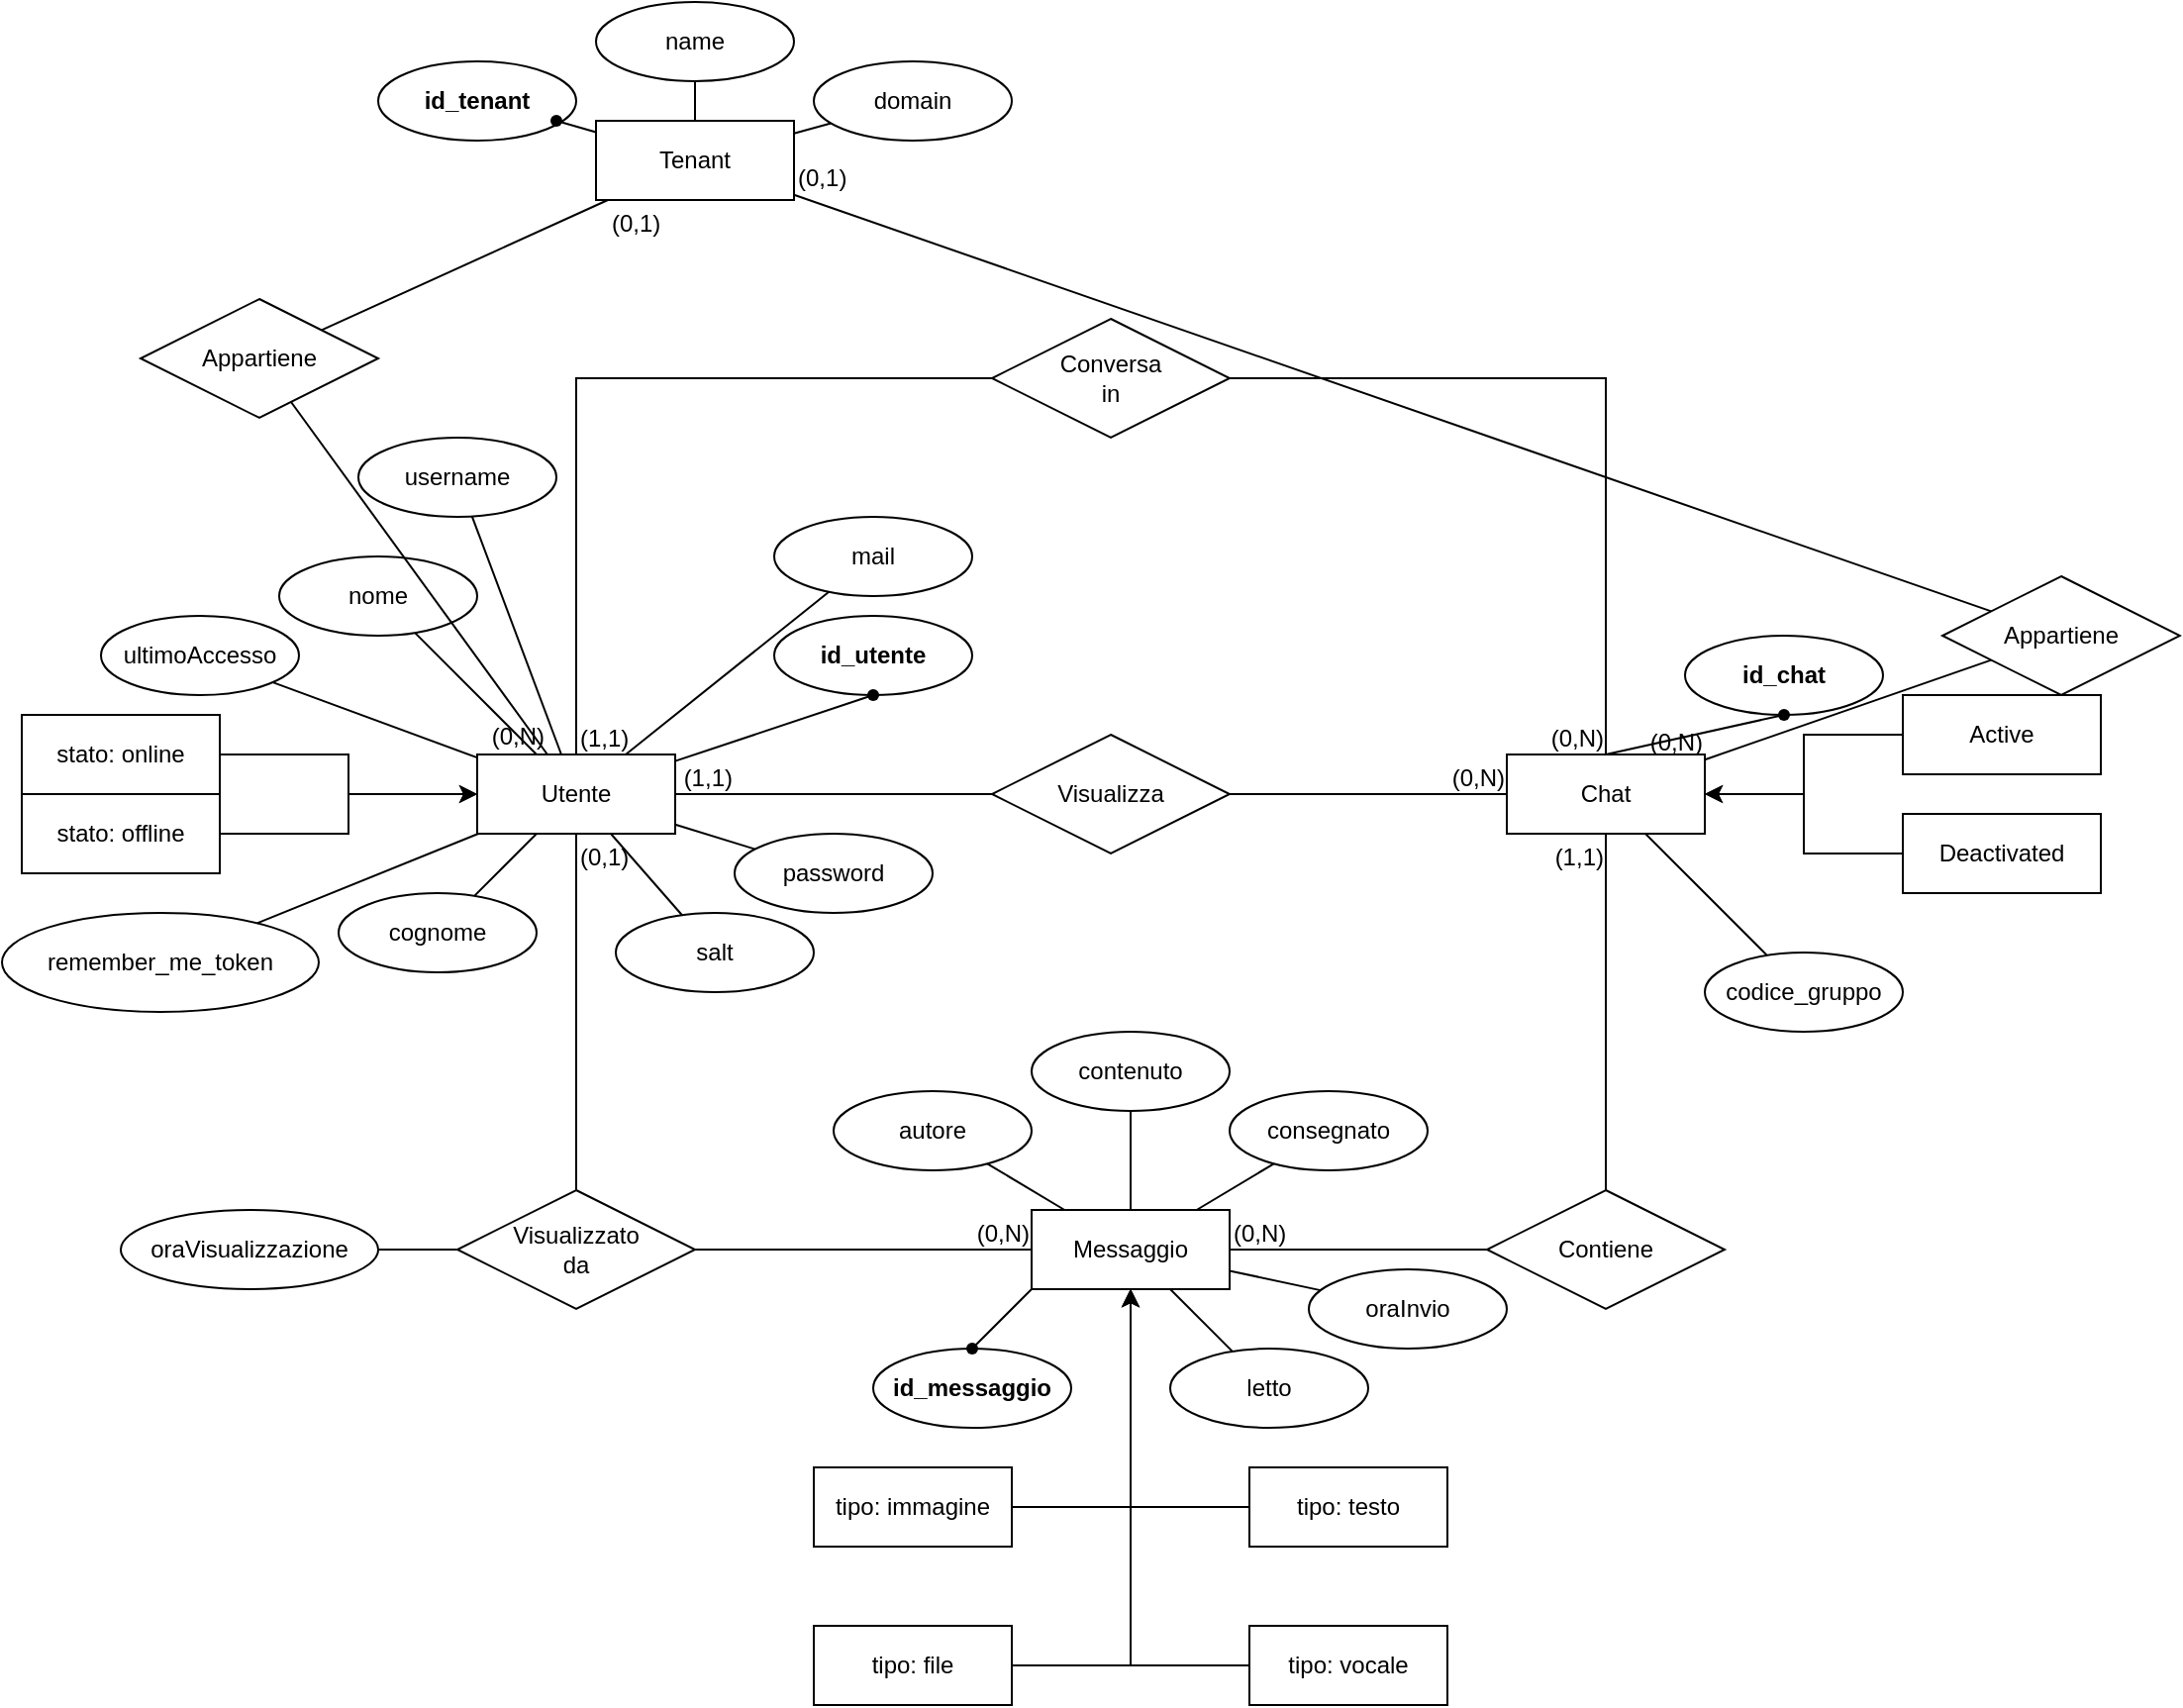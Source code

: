 <mxfile version="24.0.4" type="device">
  <diagram id="R2lEEEUBdFMjLlhIrx00" name="Page-1">
    <mxGraphModel dx="3091" dy="1446" grid="1" gridSize="10" guides="1" tooltips="1" connect="1" arrows="1" fold="1" page="0" pageScale="1" pageWidth="850" pageHeight="1100" math="0" shadow="0" extFonts="Permanent Marker^https://fonts.googleapis.com/css?family=Permanent+Marker">
      <root>
        <mxCell id="0" />
        <mxCell id="1" parent="0" />
        <mxCell id="iZH9orXoYxp4sXHzWfzY-1" value="Utente" style="whiteSpace=wrap;html=1;align=center;" parent="1" vertex="1">
          <mxGeometry x="-1410" y="-370" width="100" height="40" as="geometry" />
        </mxCell>
        <mxCell id="iZH9orXoYxp4sXHzWfzY-3" value="Chat" style="whiteSpace=wrap;html=1;align=center;" parent="1" vertex="1">
          <mxGeometry x="-890" y="-370" width="100" height="40" as="geometry" />
        </mxCell>
        <mxCell id="iZH9orXoYxp4sXHzWfzY-4" value="Messaggio" style="whiteSpace=wrap;html=1;align=center;" parent="1" vertex="1">
          <mxGeometry x="-1130" y="-140" width="100" height="40" as="geometry" />
        </mxCell>
        <mxCell id="iZH9orXoYxp4sXHzWfzY-5" value="Visualizzato&lt;br&gt;da" style="shape=rhombus;perimeter=rhombusPerimeter;whiteSpace=wrap;html=1;align=center;" parent="1" vertex="1">
          <mxGeometry x="-1420" y="-150" width="120" height="60" as="geometry" />
        </mxCell>
        <mxCell id="iZH9orXoYxp4sXHzWfzY-6" value="Conversa&lt;br&gt;in" style="shape=rhombus;perimeter=rhombusPerimeter;whiteSpace=wrap;html=1;align=center;" parent="1" vertex="1">
          <mxGeometry x="-1150" y="-590" width="120" height="60" as="geometry" />
        </mxCell>
        <mxCell id="iZH9orXoYxp4sXHzWfzY-7" value="Contiene" style="shape=rhombus;perimeter=rhombusPerimeter;whiteSpace=wrap;html=1;align=center;" parent="1" vertex="1">
          <mxGeometry x="-900" y="-150" width="120" height="60" as="geometry" />
        </mxCell>
        <mxCell id="iZH9orXoYxp4sXHzWfzY-9" value="" style="endArrow=none;html=1;rounded=0;exitX=0.5;exitY=0;exitDx=0;exitDy=0;entryX=0;entryY=0.5;entryDx=0;entryDy=0;" parent="1" source="iZH9orXoYxp4sXHzWfzY-1" target="iZH9orXoYxp4sXHzWfzY-6" edge="1">
          <mxGeometry relative="1" as="geometry">
            <mxPoint x="-1300" y="-280" as="sourcePoint" />
            <mxPoint x="-1140" y="-280" as="targetPoint" />
            <Array as="points">
              <mxPoint x="-1360" y="-560" />
            </Array>
          </mxGeometry>
        </mxCell>
        <mxCell id="iZH9orXoYxp4sXHzWfzY-10" value="(1,1)" style="resizable=0;html=1;whiteSpace=wrap;align=left;verticalAlign=bottom;" parent="iZH9orXoYxp4sXHzWfzY-9" connectable="0" vertex="1">
          <mxGeometry x="-1" relative="1" as="geometry" />
        </mxCell>
        <mxCell id="iZH9orXoYxp4sXHzWfzY-13" value="" style="endArrow=none;html=1;rounded=0;exitX=0.5;exitY=1;exitDx=0;exitDy=0;entryX=0.5;entryY=0;entryDx=0;entryDy=0;" parent="1" source="iZH9orXoYxp4sXHzWfzY-1" target="iZH9orXoYxp4sXHzWfzY-5" edge="1">
          <mxGeometry relative="1" as="geometry">
            <mxPoint x="-1390" y="-220" as="sourcePoint" />
            <mxPoint x="-1230" y="-220" as="targetPoint" />
          </mxGeometry>
        </mxCell>
        <mxCell id="iZH9orXoYxp4sXHzWfzY-14" value="(0,1)" style="resizable=0;html=1;whiteSpace=wrap;align=left;verticalAlign=bottom;" parent="iZH9orXoYxp4sXHzWfzY-13" connectable="0" vertex="1">
          <mxGeometry x="-1" relative="1" as="geometry">
            <mxPoint y="20" as="offset" />
          </mxGeometry>
        </mxCell>
        <mxCell id="iZH9orXoYxp4sXHzWfzY-18" value="" style="endArrow=none;html=1;rounded=0;exitX=1;exitY=0.5;exitDx=0;exitDy=0;entryX=0;entryY=0.5;entryDx=0;entryDy=0;" parent="1" source="iZH9orXoYxp4sXHzWfzY-5" target="iZH9orXoYxp4sXHzWfzY-4" edge="1">
          <mxGeometry relative="1" as="geometry">
            <mxPoint x="-1280" y="-150" as="sourcePoint" />
            <mxPoint x="-1120" y="-150" as="targetPoint" />
          </mxGeometry>
        </mxCell>
        <mxCell id="iZH9orXoYxp4sXHzWfzY-20" value="(0,N)" style="resizable=0;html=1;whiteSpace=wrap;align=right;verticalAlign=bottom;" parent="iZH9orXoYxp4sXHzWfzY-18" connectable="0" vertex="1">
          <mxGeometry x="1" relative="1" as="geometry" />
        </mxCell>
        <mxCell id="iZH9orXoYxp4sXHzWfzY-21" value="" style="endArrow=none;html=1;rounded=0;exitX=1;exitY=0.5;exitDx=0;exitDy=0;entryX=0;entryY=0.5;entryDx=0;entryDy=0;" parent="1" source="iZH9orXoYxp4sXHzWfzY-4" target="iZH9orXoYxp4sXHzWfzY-7" edge="1">
          <mxGeometry relative="1" as="geometry">
            <mxPoint x="-1010" y="-60" as="sourcePoint" />
            <mxPoint x="-850" y="-60" as="targetPoint" />
          </mxGeometry>
        </mxCell>
        <mxCell id="iZH9orXoYxp4sXHzWfzY-22" value="(0,N)" style="resizable=0;html=1;whiteSpace=wrap;align=left;verticalAlign=bottom;" parent="iZH9orXoYxp4sXHzWfzY-21" connectable="0" vertex="1">
          <mxGeometry x="-1" relative="1" as="geometry" />
        </mxCell>
        <mxCell id="iZH9orXoYxp4sXHzWfzY-24" value="" style="endArrow=none;html=1;rounded=0;exitX=0.5;exitY=0;exitDx=0;exitDy=0;entryX=0.5;entryY=1;entryDx=0;entryDy=0;" parent="1" source="iZH9orXoYxp4sXHzWfzY-7" target="iZH9orXoYxp4sXHzWfzY-3" edge="1">
          <mxGeometry relative="1" as="geometry">
            <mxPoint x="-910" y="-230" as="sourcePoint" />
            <mxPoint x="-750" y="-230" as="targetPoint" />
          </mxGeometry>
        </mxCell>
        <mxCell id="iZH9orXoYxp4sXHzWfzY-26" value="(1,1)" style="resizable=0;html=1;whiteSpace=wrap;align=right;verticalAlign=bottom;" parent="iZH9orXoYxp4sXHzWfzY-24" connectable="0" vertex="1">
          <mxGeometry x="1" relative="1" as="geometry">
            <mxPoint y="20" as="offset" />
          </mxGeometry>
        </mxCell>
        <mxCell id="iZH9orXoYxp4sXHzWfzY-27" value="" style="endArrow=none;html=1;rounded=0;exitX=1;exitY=0.5;exitDx=0;exitDy=0;entryX=0.5;entryY=0;entryDx=0;entryDy=0;" parent="1" source="iZH9orXoYxp4sXHzWfzY-6" target="iZH9orXoYxp4sXHzWfzY-3" edge="1">
          <mxGeometry relative="1" as="geometry">
            <mxPoint x="-1030" y="-310" as="sourcePoint" />
            <mxPoint x="-870" y="-310" as="targetPoint" />
            <Array as="points">
              <mxPoint x="-840" y="-560" />
            </Array>
          </mxGeometry>
        </mxCell>
        <mxCell id="iZH9orXoYxp4sXHzWfzY-29" value="(0,N)" style="resizable=0;html=1;whiteSpace=wrap;align=right;verticalAlign=bottom;" parent="iZH9orXoYxp4sXHzWfzY-27" connectable="0" vertex="1">
          <mxGeometry x="1" relative="1" as="geometry" />
        </mxCell>
        <mxCell id="iZH9orXoYxp4sXHzWfzY-33" value="oraVisualizzazione" style="ellipse;whiteSpace=wrap;html=1;align=center;" parent="1" vertex="1">
          <mxGeometry x="-1590" y="-140" width="130" height="40" as="geometry" />
        </mxCell>
        <mxCell id="iZH9orXoYxp4sXHzWfzY-36" value="" style="endArrow=none;html=1;rounded=0;exitDx=0;exitDy=0;entryX=0;entryY=0.5;entryDx=0;entryDy=0;" parent="1" target="iZH9orXoYxp4sXHzWfzY-5" edge="1">
          <mxGeometry relative="1" as="geometry">
            <mxPoint x="-1460" y="-120" as="sourcePoint" />
            <mxPoint x="-1350" y="-30" as="targetPoint" />
          </mxGeometry>
        </mxCell>
        <mxCell id="iZH9orXoYxp4sXHzWfzY-38" value="" style="endArrow=none;html=1;rounded=0;exitX=1;exitY=0.5;exitDx=0;exitDy=0;entryDx=0;entryDy=0;" parent="1" source="iZH9orXoYxp4sXHzWfzY-33" edge="1">
          <mxGeometry relative="1" as="geometry">
            <mxPoint x="-1460" y="-120" as="sourcePoint" />
            <mxPoint x="-1460" y="-120" as="targetPoint" />
          </mxGeometry>
        </mxCell>
        <mxCell id="iZH9orXoYxp4sXHzWfzY-43" value="&lt;b&gt;id_chat&lt;/b&gt;" style="ellipse;whiteSpace=wrap;html=1;align=center;" parent="1" vertex="1">
          <mxGeometry x="-800" y="-430" width="100" height="40" as="geometry" />
        </mxCell>
        <mxCell id="iZH9orXoYxp4sXHzWfzY-47" value="mail" style="ellipse;whiteSpace=wrap;html=1;align=center;" parent="1" vertex="1">
          <mxGeometry x="-1260" y="-490" width="100" height="40" as="geometry" />
        </mxCell>
        <mxCell id="iZH9orXoYxp4sXHzWfzY-48" value="&lt;b&gt;id_utente&lt;/b&gt;" style="ellipse;whiteSpace=wrap;html=1;align=center;" parent="1" vertex="1">
          <mxGeometry x="-1260" y="-440" width="100" height="40" as="geometry" />
        </mxCell>
        <mxCell id="iZH9orXoYxp4sXHzWfzY-49" value="nome" style="ellipse;whiteSpace=wrap;html=1;align=center;" parent="1" vertex="1">
          <mxGeometry x="-1510" y="-470" width="100" height="40" as="geometry" />
        </mxCell>
        <mxCell id="iZH9orXoYxp4sXHzWfzY-50" value="cognome" style="ellipse;whiteSpace=wrap;html=1;align=center;" parent="1" vertex="1">
          <mxGeometry x="-1480" y="-300" width="100" height="40" as="geometry" />
        </mxCell>
        <mxCell id="iZH9orXoYxp4sXHzWfzY-52" value="username" style="ellipse;whiteSpace=wrap;html=1;align=center;" parent="1" vertex="1">
          <mxGeometry x="-1470" y="-530" width="100" height="40" as="geometry" />
        </mxCell>
        <mxCell id="iZH9orXoYxp4sXHzWfzY-53" value="ultimoAccesso" style="ellipse;whiteSpace=wrap;html=1;align=center;" parent="1" vertex="1">
          <mxGeometry x="-1600" y="-440" width="100" height="40" as="geometry" />
        </mxCell>
        <mxCell id="iZH9orXoYxp4sXHzWfzY-55" value="" style="endArrow=none;html=1;rounded=0;" parent="1" source="iZH9orXoYxp4sXHzWfzY-1" target="iZH9orXoYxp4sXHzWfzY-50" edge="1">
          <mxGeometry relative="1" as="geometry">
            <mxPoint x="-1570" y="-230" as="sourcePoint" />
            <mxPoint x="-1410" y="-230" as="targetPoint" />
          </mxGeometry>
        </mxCell>
        <mxCell id="iZH9orXoYxp4sXHzWfzY-56" value="" style="endArrow=none;html=1;rounded=0;" parent="1" source="iZH9orXoYxp4sXHzWfzY-1" target="iZH9orXoYxp4sXHzWfzY-53" edge="1">
          <mxGeometry relative="1" as="geometry">
            <mxPoint x="-1550" y="-290" as="sourcePoint" />
            <mxPoint x="-1390" y="-290" as="targetPoint" />
          </mxGeometry>
        </mxCell>
        <mxCell id="iZH9orXoYxp4sXHzWfzY-58" value="" style="endArrow=none;html=1;rounded=0;" parent="1" source="iZH9orXoYxp4sXHzWfzY-49" target="iZH9orXoYxp4sXHzWfzY-1" edge="1">
          <mxGeometry relative="1" as="geometry">
            <mxPoint x="-1540" y="-530" as="sourcePoint" />
            <mxPoint x="-1380" y="-530" as="targetPoint" />
          </mxGeometry>
        </mxCell>
        <mxCell id="iZH9orXoYxp4sXHzWfzY-59" value="" style="endArrow=none;html=1;rounded=0;" parent="1" source="iZH9orXoYxp4sXHzWfzY-62" target="iZH9orXoYxp4sXHzWfzY-48" edge="1">
          <mxGeometry relative="1" as="geometry">
            <mxPoint x="-1470" y="-540" as="sourcePoint" />
            <mxPoint x="-1310" y="-540" as="targetPoint" />
          </mxGeometry>
        </mxCell>
        <mxCell id="iZH9orXoYxp4sXHzWfzY-60" value="" style="endArrow=none;html=1;rounded=0;" parent="1" source="iZH9orXoYxp4sXHzWfzY-47" target="iZH9orXoYxp4sXHzWfzY-1" edge="1">
          <mxGeometry relative="1" as="geometry">
            <mxPoint x="-1270" y="-450" as="sourcePoint" />
            <mxPoint x="-1090" y="-550" as="targetPoint" />
          </mxGeometry>
        </mxCell>
        <mxCell id="iZH9orXoYxp4sXHzWfzY-61" value="" style="endArrow=none;html=1;rounded=0;" parent="1" source="iZH9orXoYxp4sXHzWfzY-52" target="iZH9orXoYxp4sXHzWfzY-1" edge="1">
          <mxGeometry relative="1" as="geometry">
            <mxPoint x="-1170" y="-480" as="sourcePoint" />
            <mxPoint x="-1010" y="-480" as="targetPoint" />
          </mxGeometry>
        </mxCell>
        <mxCell id="iZH9orXoYxp4sXHzWfzY-65" value="" style="endArrow=none;html=1;rounded=0;exitDx=0;exitDy=0;entryX=0.5;entryY=0;entryDx=0;entryDy=0;" parent="1" source="iZH9orXoYxp4sXHzWfzY-67" target="iZH9orXoYxp4sXHzWfzY-3" edge="1">
          <mxGeometry relative="1" as="geometry">
            <mxPoint x="-710" y="-430" as="sourcePoint" />
            <mxPoint x="-550" y="-430" as="targetPoint" />
          </mxGeometry>
        </mxCell>
        <mxCell id="iZH9orXoYxp4sXHzWfzY-68" value="" style="endArrow=none;html=1;rounded=0;exitX=0.5;exitY=1;exitDx=0;exitDy=0;entryDx=0;entryDy=0;" parent="1" source="iZH9orXoYxp4sXHzWfzY-43" target="iZH9orXoYxp4sXHzWfzY-67" edge="1">
          <mxGeometry relative="1" as="geometry">
            <mxPoint x="-840" y="-420" as="sourcePoint" />
            <mxPoint x="-840" y="-370" as="targetPoint" />
          </mxGeometry>
        </mxCell>
        <mxCell id="iZH9orXoYxp4sXHzWfzY-67" value="" style="shape=waypoint;sketch=0;fillStyle=solid;size=6;pointerEvents=1;points=[];fillColor=none;resizable=0;rotatable=0;perimeter=centerPerimeter;snapToPoint=1;" parent="1" vertex="1">
          <mxGeometry x="-760" y="-400" width="20" height="20" as="geometry" />
        </mxCell>
        <mxCell id="iZH9orXoYxp4sXHzWfzY-69" value="&lt;b&gt;id_messaggio&lt;/b&gt;" style="ellipse;whiteSpace=wrap;html=1;align=center;" parent="1" vertex="1">
          <mxGeometry x="-1210" y="-70" width="100" height="40" as="geometry" />
        </mxCell>
        <mxCell id="iZH9orXoYxp4sXHzWfzY-70" value="contenuto" style="ellipse;whiteSpace=wrap;html=1;align=center;" parent="1" vertex="1">
          <mxGeometry x="-1130" y="-230" width="100" height="40" as="geometry" />
        </mxCell>
        <mxCell id="iZH9orXoYxp4sXHzWfzY-71" value="oraInvio" style="ellipse;whiteSpace=wrap;html=1;align=center;" parent="1" vertex="1">
          <mxGeometry x="-990" y="-110" width="100" height="40" as="geometry" />
        </mxCell>
        <mxCell id="iZH9orXoYxp4sXHzWfzY-72" value="letto" style="ellipse;whiteSpace=wrap;html=1;align=center;" parent="1" vertex="1">
          <mxGeometry x="-1060" y="-70" width="100" height="40" as="geometry" />
        </mxCell>
        <mxCell id="iZH9orXoYxp4sXHzWfzY-73" value="consegnato" style="ellipse;whiteSpace=wrap;html=1;align=center;" parent="1" vertex="1">
          <mxGeometry x="-1030" y="-200" width="100" height="40" as="geometry" />
        </mxCell>
        <mxCell id="iZH9orXoYxp4sXHzWfzY-76" value="autore" style="ellipse;whiteSpace=wrap;html=1;align=center;" parent="1" vertex="1">
          <mxGeometry x="-1230" y="-200" width="100" height="40" as="geometry" />
        </mxCell>
        <mxCell id="iZH9orXoYxp4sXHzWfzY-77" value="" style="endArrow=none;html=1;rounded=0;" parent="1" source="iZH9orXoYxp4sXHzWfzY-4" target="iZH9orXoYxp4sXHzWfzY-72" edge="1">
          <mxGeometry relative="1" as="geometry">
            <mxPoint x="-1340" y="10" as="sourcePoint" />
            <mxPoint x="-1180" y="10" as="targetPoint" />
          </mxGeometry>
        </mxCell>
        <mxCell id="iZH9orXoYxp4sXHzWfzY-79" value="" style="endArrow=none;html=1;rounded=0;exitDx=0;exitDy=0;entryX=0.5;entryY=0;entryDx=0;entryDy=0;" parent="1" source="iZH9orXoYxp4sXHzWfzY-78" target="iZH9orXoYxp4sXHzWfzY-69" edge="1">
          <mxGeometry relative="1" as="geometry">
            <mxPoint x="-1110" y="-70" as="sourcePoint" />
            <mxPoint x="-950" y="-70" as="targetPoint" />
          </mxGeometry>
        </mxCell>
        <mxCell id="iZH9orXoYxp4sXHzWfzY-80" value="" style="endArrow=none;html=1;rounded=0;exitX=0;exitY=1;exitDx=0;exitDy=0;entryDx=0;entryDy=0;" parent="1" source="iZH9orXoYxp4sXHzWfzY-4" target="iZH9orXoYxp4sXHzWfzY-78" edge="1">
          <mxGeometry relative="1" as="geometry">
            <mxPoint x="-1130" y="-100" as="sourcePoint" />
            <mxPoint x="-1190" y="-70" as="targetPoint" />
          </mxGeometry>
        </mxCell>
        <mxCell id="iZH9orXoYxp4sXHzWfzY-78" value="" style="shape=waypoint;sketch=0;fillStyle=solid;size=6;pointerEvents=1;points=[];fillColor=none;resizable=0;rotatable=0;perimeter=centerPerimeter;snapToPoint=1;" parent="1" vertex="1">
          <mxGeometry x="-1170" y="-80" width="20" height="20" as="geometry" />
        </mxCell>
        <mxCell id="iZH9orXoYxp4sXHzWfzY-81" value="" style="endArrow=none;html=1;rounded=0;" parent="1" source="iZH9orXoYxp4sXHzWfzY-4" target="iZH9orXoYxp4sXHzWfzY-70" edge="1">
          <mxGeometry relative="1" as="geometry">
            <mxPoint x="-1070" y="-50" as="sourcePoint" />
            <mxPoint x="-910" y="-50" as="targetPoint" />
          </mxGeometry>
        </mxCell>
        <mxCell id="iZH9orXoYxp4sXHzWfzY-82" value="" style="endArrow=none;html=1;rounded=0;" parent="1" source="iZH9orXoYxp4sXHzWfzY-4" target="iZH9orXoYxp4sXHzWfzY-71" edge="1">
          <mxGeometry relative="1" as="geometry">
            <mxPoint x="-920" y="-20" as="sourcePoint" />
            <mxPoint x="-760" y="-20" as="targetPoint" />
          </mxGeometry>
        </mxCell>
        <mxCell id="iZH9orXoYxp4sXHzWfzY-83" value="" style="endArrow=none;html=1;rounded=0;" parent="1" source="iZH9orXoYxp4sXHzWfzY-76" target="iZH9orXoYxp4sXHzWfzY-4" edge="1">
          <mxGeometry relative="1" as="geometry">
            <mxPoint x="-1220" y="-250" as="sourcePoint" />
            <mxPoint x="-1060" y="-250" as="targetPoint" />
          </mxGeometry>
        </mxCell>
        <mxCell id="iZH9orXoYxp4sXHzWfzY-85" value="" style="endArrow=none;html=1;rounded=0;" parent="1" source="iZH9orXoYxp4sXHzWfzY-73" target="iZH9orXoYxp4sXHzWfzY-4" edge="1">
          <mxGeometry relative="1" as="geometry">
            <mxPoint x="-1030" y="-270" as="sourcePoint" />
            <mxPoint x="-870" y="-270" as="targetPoint" />
          </mxGeometry>
        </mxCell>
        <mxCell id="UrRyoVrpCvmIYiV3Jeov-3" style="edgeStyle=orthogonalEdgeStyle;rounded=0;orthogonalLoop=1;jettySize=auto;html=1;" parent="1" source="UrRyoVrpCvmIYiV3Jeov-2" target="iZH9orXoYxp4sXHzWfzY-4" edge="1">
          <mxGeometry relative="1" as="geometry" />
        </mxCell>
        <mxCell id="UrRyoVrpCvmIYiV3Jeov-2" value="tipo: testo" style="whiteSpace=wrap;html=1;align=center;" parent="1" vertex="1">
          <mxGeometry x="-1020" y="-10" width="100" height="40" as="geometry" />
        </mxCell>
        <mxCell id="UrRyoVrpCvmIYiV3Jeov-5" style="edgeStyle=orthogonalEdgeStyle;rounded=0;orthogonalLoop=1;jettySize=auto;html=1;" parent="1" source="UrRyoVrpCvmIYiV3Jeov-4" target="iZH9orXoYxp4sXHzWfzY-4" edge="1">
          <mxGeometry relative="1" as="geometry" />
        </mxCell>
        <mxCell id="UrRyoVrpCvmIYiV3Jeov-4" value="tipo: immagine" style="whiteSpace=wrap;html=1;align=center;" parent="1" vertex="1">
          <mxGeometry x="-1240" y="-10" width="100" height="40" as="geometry" />
        </mxCell>
        <mxCell id="UrRyoVrpCvmIYiV3Jeov-9" style="edgeStyle=orthogonalEdgeStyle;rounded=0;orthogonalLoop=1;jettySize=auto;html=1;" parent="1" source="UrRyoVrpCvmIYiV3Jeov-6" target="iZH9orXoYxp4sXHzWfzY-4" edge="1">
          <mxGeometry relative="1" as="geometry" />
        </mxCell>
        <mxCell id="UrRyoVrpCvmIYiV3Jeov-6" value="tipo: vocale" style="whiteSpace=wrap;html=1;align=center;" parent="1" vertex="1">
          <mxGeometry x="-1020" y="70" width="100" height="40" as="geometry" />
        </mxCell>
        <mxCell id="UrRyoVrpCvmIYiV3Jeov-8" style="edgeStyle=orthogonalEdgeStyle;rounded=0;orthogonalLoop=1;jettySize=auto;html=1;" parent="1" source="UrRyoVrpCvmIYiV3Jeov-7" target="iZH9orXoYxp4sXHzWfzY-4" edge="1">
          <mxGeometry relative="1" as="geometry" />
        </mxCell>
        <mxCell id="UrRyoVrpCvmIYiV3Jeov-7" value="tipo: file" style="whiteSpace=wrap;html=1;align=center;" parent="1" vertex="1">
          <mxGeometry x="-1240" y="70" width="100" height="40" as="geometry" />
        </mxCell>
        <mxCell id="UrRyoVrpCvmIYiV3Jeov-14" style="edgeStyle=orthogonalEdgeStyle;rounded=0;orthogonalLoop=1;jettySize=auto;html=1;" parent="1" source="UrRyoVrpCvmIYiV3Jeov-11" target="iZH9orXoYxp4sXHzWfzY-1" edge="1">
          <mxGeometry relative="1" as="geometry" />
        </mxCell>
        <mxCell id="UrRyoVrpCvmIYiV3Jeov-11" value="stato: online" style="whiteSpace=wrap;html=1;align=center;" parent="1" vertex="1">
          <mxGeometry x="-1640" y="-390" width="100" height="40" as="geometry" />
        </mxCell>
        <mxCell id="UrRyoVrpCvmIYiV3Jeov-15" style="edgeStyle=orthogonalEdgeStyle;rounded=0;orthogonalLoop=1;jettySize=auto;html=1;" parent="1" source="UrRyoVrpCvmIYiV3Jeov-12" target="iZH9orXoYxp4sXHzWfzY-1" edge="1">
          <mxGeometry relative="1" as="geometry" />
        </mxCell>
        <mxCell id="UrRyoVrpCvmIYiV3Jeov-12" value="stato: offline" style="whiteSpace=wrap;html=1;align=center;" parent="1" vertex="1">
          <mxGeometry x="-1640" y="-350" width="100" height="40" as="geometry" />
        </mxCell>
        <mxCell id="UrRyoVrpCvmIYiV3Jeov-17" value="password" style="ellipse;whiteSpace=wrap;html=1;align=center;" parent="1" vertex="1">
          <mxGeometry x="-1280" y="-330" width="100" height="40" as="geometry" />
        </mxCell>
        <mxCell id="UrRyoVrpCvmIYiV3Jeov-19" value="salt" style="ellipse;whiteSpace=wrap;html=1;align=center;" parent="1" vertex="1">
          <mxGeometry x="-1340" y="-290" width="100" height="40" as="geometry" />
        </mxCell>
        <mxCell id="UrRyoVrpCvmIYiV3Jeov-20" value="remember_me_token" style="ellipse;whiteSpace=wrap;html=1;align=center;" parent="1" vertex="1">
          <mxGeometry x="-1650" y="-290" width="160" height="50" as="geometry" />
        </mxCell>
        <mxCell id="UrRyoVrpCvmIYiV3Jeov-21" value="" style="endArrow=none;html=1;rounded=0;" parent="1" source="UrRyoVrpCvmIYiV3Jeov-20" target="iZH9orXoYxp4sXHzWfzY-1" edge="1">
          <mxGeometry relative="1" as="geometry">
            <mxPoint x="-1540" y="-190" as="sourcePoint" />
            <mxPoint x="-1380" y="-190" as="targetPoint" />
          </mxGeometry>
        </mxCell>
        <mxCell id="UrRyoVrpCvmIYiV3Jeov-22" value="" style="endArrow=none;html=1;rounded=0;" parent="1" source="iZH9orXoYxp4sXHzWfzY-1" target="UrRyoVrpCvmIYiV3Jeov-19" edge="1">
          <mxGeometry relative="1" as="geometry">
            <mxPoint x="-1530" y="-200" as="sourcePoint" />
            <mxPoint x="-1370" y="-200" as="targetPoint" />
          </mxGeometry>
        </mxCell>
        <mxCell id="UrRyoVrpCvmIYiV3Jeov-23" value="" style="endArrow=none;html=1;rounded=0;" parent="1" source="iZH9orXoYxp4sXHzWfzY-1" target="UrRyoVrpCvmIYiV3Jeov-17" edge="1">
          <mxGeometry relative="1" as="geometry">
            <mxPoint x="-1140" y="-280" as="sourcePoint" />
            <mxPoint x="-980" y="-280" as="targetPoint" />
          </mxGeometry>
        </mxCell>
        <mxCell id="qlhVj5VX2fAHUGhtEVTx-31" value="" style="endArrow=none;html=1;rounded=0;" parent="1" source="iZH9orXoYxp4sXHzWfzY-1" target="iZH9orXoYxp4sXHzWfzY-62" edge="1">
          <mxGeometry relative="1" as="geometry">
            <mxPoint x="-1310" y="-366" as="sourcePoint" />
            <mxPoint x="-1239" y="-388" as="targetPoint" />
          </mxGeometry>
        </mxCell>
        <mxCell id="iZH9orXoYxp4sXHzWfzY-62" value="" style="shape=waypoint;sketch=0;fillStyle=solid;size=6;pointerEvents=1;points=[];fillColor=none;resizable=0;rotatable=0;perimeter=centerPerimeter;snapToPoint=1;" parent="1" vertex="1">
          <mxGeometry x="-1220" y="-410" width="20" height="20" as="geometry" />
        </mxCell>
        <mxCell id="DDQVsHOr8Pm9wgLk8vU4-2" value="Visualizza" style="shape=rhombus;perimeter=rhombusPerimeter;whiteSpace=wrap;html=1;align=center;" parent="1" vertex="1">
          <mxGeometry x="-1150" y="-380" width="120" height="60" as="geometry" />
        </mxCell>
        <mxCell id="DDQVsHOr8Pm9wgLk8vU4-4" value="" style="endArrow=none;html=1;rounded=0;exitX=0;exitY=0.5;exitDx=0;exitDy=0;entryX=1;entryY=0.5;entryDx=0;entryDy=0;" parent="1" source="DDQVsHOr8Pm9wgLk8vU4-2" target="iZH9orXoYxp4sXHzWfzY-1" edge="1">
          <mxGeometry relative="1" as="geometry">
            <mxPoint x="-1070" y="-290" as="sourcePoint" />
            <mxPoint x="-910" y="-290" as="targetPoint" />
          </mxGeometry>
        </mxCell>
        <mxCell id="DDQVsHOr8Pm9wgLk8vU4-5" value="(1,1)" style="resizable=0;html=1;whiteSpace=wrap;align=right;verticalAlign=bottom;" parent="DDQVsHOr8Pm9wgLk8vU4-4" connectable="0" vertex="1">
          <mxGeometry x="1" relative="1" as="geometry">
            <mxPoint x="30" as="offset" />
          </mxGeometry>
        </mxCell>
        <mxCell id="DDQVsHOr8Pm9wgLk8vU4-6" value="" style="endArrow=none;html=1;rounded=0;exitX=1;exitY=0.5;exitDx=0;exitDy=0;entryX=0;entryY=0.5;entryDx=0;entryDy=0;" parent="1" source="DDQVsHOr8Pm9wgLk8vU4-2" target="iZH9orXoYxp4sXHzWfzY-3" edge="1">
          <mxGeometry relative="1" as="geometry">
            <mxPoint x="-1030" y="-310" as="sourcePoint" />
            <mxPoint x="-870" y="-310" as="targetPoint" />
          </mxGeometry>
        </mxCell>
        <mxCell id="DDQVsHOr8Pm9wgLk8vU4-7" value="(0,N)" style="resizable=0;html=1;whiteSpace=wrap;align=right;verticalAlign=bottom;" parent="DDQVsHOr8Pm9wgLk8vU4-6" connectable="0" vertex="1">
          <mxGeometry x="1" relative="1" as="geometry" />
        </mxCell>
        <mxCell id="DDQVsHOr8Pm9wgLk8vU4-12" style="edgeStyle=orthogonalEdgeStyle;rounded=0;orthogonalLoop=1;jettySize=auto;html=1;" parent="1" source="DDQVsHOr8Pm9wgLk8vU4-9" target="iZH9orXoYxp4sXHzWfzY-3" edge="1">
          <mxGeometry relative="1" as="geometry" />
        </mxCell>
        <mxCell id="DDQVsHOr8Pm9wgLk8vU4-9" value="Active" style="whiteSpace=wrap;html=1;align=center;" parent="1" vertex="1">
          <mxGeometry x="-690" y="-400" width="100" height="40" as="geometry" />
        </mxCell>
        <mxCell id="DDQVsHOr8Pm9wgLk8vU4-11" style="edgeStyle=orthogonalEdgeStyle;rounded=0;orthogonalLoop=1;jettySize=auto;html=1;" parent="1" source="DDQVsHOr8Pm9wgLk8vU4-10" target="iZH9orXoYxp4sXHzWfzY-3" edge="1">
          <mxGeometry relative="1" as="geometry" />
        </mxCell>
        <mxCell id="DDQVsHOr8Pm9wgLk8vU4-10" value="Deactivated" style="whiteSpace=wrap;html=1;align=center;" parent="1" vertex="1">
          <mxGeometry x="-690" y="-340" width="100" height="40" as="geometry" />
        </mxCell>
        <mxCell id="dDKjrkn1JpiA1YryaCbM-1" value="Tenant" style="whiteSpace=wrap;html=1;align=center;" vertex="1" parent="1">
          <mxGeometry x="-1350" y="-690" width="100" height="40" as="geometry" />
        </mxCell>
        <mxCell id="dDKjrkn1JpiA1YryaCbM-2" value="&lt;b&gt;id_tenant&lt;/b&gt;" style="ellipse;whiteSpace=wrap;html=1;align=center;" vertex="1" parent="1">
          <mxGeometry x="-1460" y="-720" width="100" height="40" as="geometry" />
        </mxCell>
        <mxCell id="dDKjrkn1JpiA1YryaCbM-7" value="" style="endArrow=none;html=1;rounded=0;" edge="1" parent="1" source="dDKjrkn1JpiA1YryaCbM-32" target="dDKjrkn1JpiA1YryaCbM-1">
          <mxGeometry relative="1" as="geometry">
            <mxPoint x="-1550" y="-610" as="sourcePoint" />
            <mxPoint x="-1390" y="-610" as="targetPoint" />
          </mxGeometry>
        </mxCell>
        <mxCell id="dDKjrkn1JpiA1YryaCbM-8" value="name" style="ellipse;whiteSpace=wrap;html=1;align=center;" vertex="1" parent="1">
          <mxGeometry x="-1350" y="-750" width="100" height="40" as="geometry" />
        </mxCell>
        <mxCell id="dDKjrkn1JpiA1YryaCbM-9" value="domain" style="ellipse;whiteSpace=wrap;html=1;align=center;" vertex="1" parent="1">
          <mxGeometry x="-1240" y="-720" width="100" height="40" as="geometry" />
        </mxCell>
        <mxCell id="dDKjrkn1JpiA1YryaCbM-10" value="" style="endArrow=none;html=1;rounded=0;" edge="1" parent="1" source="dDKjrkn1JpiA1YryaCbM-1" target="dDKjrkn1JpiA1YryaCbM-8">
          <mxGeometry relative="1" as="geometry">
            <mxPoint x="-1570" y="-590" as="sourcePoint" />
            <mxPoint x="-1410" y="-590" as="targetPoint" />
          </mxGeometry>
        </mxCell>
        <mxCell id="dDKjrkn1JpiA1YryaCbM-11" value="" style="endArrow=none;html=1;rounded=0;" edge="1" parent="1" source="dDKjrkn1JpiA1YryaCbM-1" target="dDKjrkn1JpiA1YryaCbM-9">
          <mxGeometry relative="1" as="geometry">
            <mxPoint x="-1260" y="-620" as="sourcePoint" />
            <mxPoint x="-1100" y="-620" as="targetPoint" />
          </mxGeometry>
        </mxCell>
        <mxCell id="dDKjrkn1JpiA1YryaCbM-12" value="" style="endArrow=none;html=1;rounded=0;" edge="1" parent="1" source="dDKjrkn1JpiA1YryaCbM-1" target="dDKjrkn1JpiA1YryaCbM-15">
          <mxGeometry relative="1" as="geometry">
            <mxPoint x="-1290" y="-620" as="sourcePoint" />
            <mxPoint x="-1130" y="-620" as="targetPoint" />
          </mxGeometry>
        </mxCell>
        <mxCell id="dDKjrkn1JpiA1YryaCbM-13" value="(0,1)" style="resizable=0;html=1;whiteSpace=wrap;align=left;verticalAlign=bottom;" connectable="0" vertex="1" parent="dDKjrkn1JpiA1YryaCbM-12">
          <mxGeometry x="-1" relative="1" as="geometry">
            <mxPoint y="20" as="offset" />
          </mxGeometry>
        </mxCell>
        <mxCell id="dDKjrkn1JpiA1YryaCbM-15" value="Appartiene" style="shape=rhombus;perimeter=rhombusPerimeter;whiteSpace=wrap;html=1;align=center;" vertex="1" parent="1">
          <mxGeometry x="-1580" y="-600" width="120" height="60" as="geometry" />
        </mxCell>
        <mxCell id="dDKjrkn1JpiA1YryaCbM-16" value="" style="endArrow=none;html=1;rounded=0;" edge="1" parent="1" source="dDKjrkn1JpiA1YryaCbM-15" target="iZH9orXoYxp4sXHzWfzY-1">
          <mxGeometry relative="1" as="geometry">
            <mxPoint x="-1240" y="-620" as="sourcePoint" />
            <mxPoint x="-1080" y="-620" as="targetPoint" />
          </mxGeometry>
        </mxCell>
        <mxCell id="dDKjrkn1JpiA1YryaCbM-18" value="(0,N)" style="resizable=0;html=1;whiteSpace=wrap;align=right;verticalAlign=bottom;" connectable="0" vertex="1" parent="dDKjrkn1JpiA1YryaCbM-16">
          <mxGeometry x="1" relative="1" as="geometry" />
        </mxCell>
        <mxCell id="dDKjrkn1JpiA1YryaCbM-19" value="Appartiene" style="shape=rhombus;perimeter=rhombusPerimeter;whiteSpace=wrap;html=1;align=center;" vertex="1" parent="1">
          <mxGeometry x="-670" y="-460" width="120" height="60" as="geometry" />
        </mxCell>
        <mxCell id="dDKjrkn1JpiA1YryaCbM-26" value="" style="endArrow=none;html=1;rounded=0;" edge="1" parent="1" source="dDKjrkn1JpiA1YryaCbM-1" target="dDKjrkn1JpiA1YryaCbM-19">
          <mxGeometry relative="1" as="geometry">
            <mxPoint x="-1070" y="-710" as="sourcePoint" />
            <mxPoint x="-910" y="-710" as="targetPoint" />
          </mxGeometry>
        </mxCell>
        <mxCell id="dDKjrkn1JpiA1YryaCbM-27" value="(0,1&lt;span style=&quot;background-color: initial;&quot;&gt;)&lt;/span&gt;" style="resizable=0;html=1;whiteSpace=wrap;align=left;verticalAlign=bottom;" connectable="0" vertex="1" parent="dDKjrkn1JpiA1YryaCbM-26">
          <mxGeometry x="-1" relative="1" as="geometry" />
        </mxCell>
        <mxCell id="dDKjrkn1JpiA1YryaCbM-28" value="" style="resizable=0;html=1;whiteSpace=wrap;align=right;verticalAlign=bottom;" connectable="0" vertex="1" parent="dDKjrkn1JpiA1YryaCbM-26">
          <mxGeometry x="1" relative="1" as="geometry" />
        </mxCell>
        <mxCell id="dDKjrkn1JpiA1YryaCbM-29" value="" style="endArrow=none;html=1;rounded=0;" edge="1" parent="1" source="dDKjrkn1JpiA1YryaCbM-19" target="iZH9orXoYxp4sXHzWfzY-3">
          <mxGeometry relative="1" as="geometry">
            <mxPoint x="-880" y="-580" as="sourcePoint" />
            <mxPoint x="-720" y="-580" as="targetPoint" />
          </mxGeometry>
        </mxCell>
        <mxCell id="dDKjrkn1JpiA1YryaCbM-31" value="(0,N)" style="resizable=0;html=1;whiteSpace=wrap;align=right;verticalAlign=bottom;" connectable="0" vertex="1" parent="dDKjrkn1JpiA1YryaCbM-29">
          <mxGeometry x="1" relative="1" as="geometry" />
        </mxCell>
        <mxCell id="dDKjrkn1JpiA1YryaCbM-33" value="" style="endArrow=none;html=1;rounded=0;" edge="1" parent="1" source="dDKjrkn1JpiA1YryaCbM-2" target="dDKjrkn1JpiA1YryaCbM-32">
          <mxGeometry relative="1" as="geometry">
            <mxPoint x="-1368" y="-689" as="sourcePoint" />
            <mxPoint x="-1350" y="-684" as="targetPoint" />
          </mxGeometry>
        </mxCell>
        <mxCell id="dDKjrkn1JpiA1YryaCbM-32" value="" style="shape=waypoint;sketch=0;fillStyle=solid;size=6;pointerEvents=1;points=[];fillColor=none;resizable=0;rotatable=0;perimeter=centerPerimeter;snapToPoint=1;" vertex="1" parent="1">
          <mxGeometry x="-1380" y="-700" width="20" height="20" as="geometry" />
        </mxCell>
        <mxCell id="dDKjrkn1JpiA1YryaCbM-34" value="codice_gruppo" style="ellipse;whiteSpace=wrap;html=1;align=center;" vertex="1" parent="1">
          <mxGeometry x="-790" y="-270" width="100" height="40" as="geometry" />
        </mxCell>
        <mxCell id="dDKjrkn1JpiA1YryaCbM-35" value="" style="endArrow=none;html=1;rounded=0;" edge="1" parent="1" source="iZH9orXoYxp4sXHzWfzY-3" target="dDKjrkn1JpiA1YryaCbM-34">
          <mxGeometry relative="1" as="geometry">
            <mxPoint x="-700" y="-220" as="sourcePoint" />
            <mxPoint x="-540" y="-220" as="targetPoint" />
          </mxGeometry>
        </mxCell>
      </root>
    </mxGraphModel>
  </diagram>
</mxfile>
